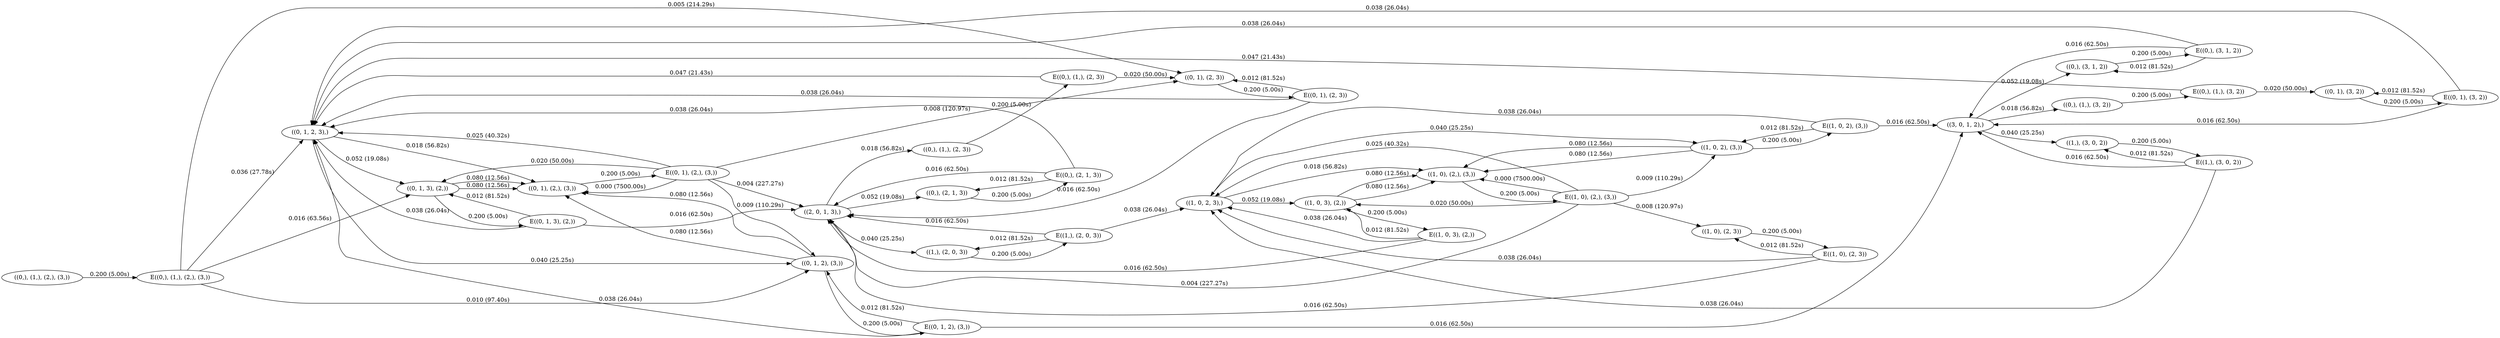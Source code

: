 digraph markov_chain { 
rankdir=LR;
"((0,), (1,), (2,), (3,))" -> "E((0,), (1,), (2,), (3,))" [ label = "0.200 (5.00s)" ]; 
"E((0,), (1,), (2,), (3,))" -> "((0, 1, 2, 3),)" [label = "0.036 (27.78s)" ]; 
"E((0,), (1,), (2,), (3,))" -> "((0, 1, 3), (2,))" [label = "0.016 (63.56s)" ]; 
"E((0,), (1,), (2,), (3,))" -> "((0, 1, 2), (3,))" [label = "0.010 (97.40s)" ]; 
"E((0,), (1,), (2,), (3,))" -> "((0, 1), (2, 3))" [label = "0.005 (214.29s)" ]; 
"((0, 1, 2, 3),)" -> "((0, 1), (2,), (3,))" [ label = "0.018 (56.82s)" ]; 
"((0, 1, 2, 3),)" -> "((0, 1, 2), (3,))" [ label = "0.040 (25.25s)" ]; 
"((0, 1, 2, 3),)" -> "((0, 1, 3), (2,))" [ label = "0.052 (19.08s)" ]; 
"((0, 1), (2, 3))" -> "E((0, 1), (2, 3))" [ label = "0.200 (5.00s)" ]; 
"E((0, 1), (2, 3))" -> "((0, 1, 2, 3),)" [label = "0.038 (26.04s)" ]; 
"E((0, 1), (2, 3))" -> "((0, 1), (2, 3))" [label = "0.012 (81.52s)" ]; 
"E((0, 1), (2, 3))" -> "((2, 0, 1, 3),)" [label = "0.016 (62.50s)" ]; 
"((0, 1, 2), (3,))" -> "E((0, 1, 2), (3,))" [ label = "0.200 (5.00s)" ]; 
"E((0, 1, 2), (3,))" -> "((0, 1, 2, 3),)" [label = "0.038 (26.04s)" ]; 
"E((0, 1, 2), (3,))" -> "((3, 0, 1, 2),)" [label = "0.016 (62.50s)" ]; 
"E((0, 1, 2), (3,))" -> "((0, 1, 2), (3,))" [label = "0.012 (81.52s)" ]; 
"((0, 1, 2), (3,))" -> "((0, 1), (2,), (3,))" [ label = "0.080 (12.56s)" ]; 
"((0, 1, 2), (3,))" -> "((0, 1), (2,), (3,))" [ label = "0.080 (12.56s)" ]; 
"((2, 0, 1, 3),)" -> "((1,), (2, 0, 3))" [ label = "0.040 (25.25s)" ]; 
"((2, 0, 1, 3),)" -> "((0,), (1,), (2, 3))" [ label = "0.018 (56.82s)" ]; 
"((2, 0, 1, 3),)" -> "((0,), (2, 1, 3))" [ label = "0.052 (19.08s)" ]; 
"((0, 1), (2,), (3,))" -> "E((0, 1), (2,), (3,))" [ label = "0.200 (5.00s)" ]; 
"E((0, 1), (2,), (3,))" -> "((0, 1, 2, 3),)" [label = "0.025 (40.32s)" ]; 
"E((0, 1), (2,), (3,))" -> "((0, 1), (2, 3))" [label = "0.008 (120.97s)" ]; 
"E((0, 1), (2,), (3,))" -> "((0, 1, 3), (2,))" [label = "0.020 (50.00s)" ]; 
"E((0, 1), (2,), (3,))" -> "((2, 0, 1, 3),)" [label = "0.004 (227.27s)" ]; 
"E((0, 1), (2,), (3,))" -> "((0, 1, 2), (3,))" [label = "0.009 (110.29s)" ]; 
"E((0, 1), (2,), (3,))" -> "((0, 1), (2,), (3,))" [label = "0.000 (7500.00s)" ]; 
"((0, 1, 3), (2,))" -> "E((0, 1, 3), (2,))" [ label = "0.200 (5.00s)" ]; 
"E((0, 1, 3), (2,))" -> "((0, 1, 2, 3),)" [label = "0.038 (26.04s)" ]; 
"E((0, 1, 3), (2,))" -> "((0, 1, 3), (2,))" [label = "0.012 (81.52s)" ]; 
"E((0, 1, 3), (2,))" -> "((2, 0, 1, 3),)" [label = "0.016 (62.50s)" ]; 
"((0, 1, 3), (2,))" -> "((0, 1), (2,), (3,))" [ label = "0.080 (12.56s)" ]; 
"((0, 1, 3), (2,))" -> "((0, 1), (2,), (3,))" [ label = "0.080 (12.56s)" ]; 
"((3, 0, 1, 2),)" -> "((1,), (3, 0, 2))" [ label = "0.040 (25.25s)" ]; 
"((3, 0, 1, 2),)" -> "((0,), (1,), (3, 2))" [ label = "0.018 (56.82s)" ]; 
"((3, 0, 1, 2),)" -> "((0,), (3, 1, 2))" [ label = "0.052 (19.08s)" ]; 
"((1,), (2, 0, 3))" -> "E((1,), (2, 0, 3))" [ label = "0.200 (5.00s)" ]; 
"E((1,), (2, 0, 3))" -> "((1,), (2, 0, 3))" [label = "0.012 (81.52s)" ]; 
"E((1,), (2, 0, 3))" -> "((1, 0, 2, 3),)" [label = "0.038 (26.04s)" ]; 
"E((1,), (2, 0, 3))" -> "((2, 0, 1, 3),)" [label = "0.016 (62.50s)" ]; 
"((0,), (2, 1, 3))" -> "E((0,), (2, 1, 3))" [ label = "0.200 (5.00s)" ]; 
"E((0,), (2, 1, 3))" -> "((0, 1, 2, 3),)" [label = "0.038 (26.04s)" ]; 
"E((0,), (2, 1, 3))" -> "((0,), (2, 1, 3))" [label = "0.012 (81.52s)" ]; 
"E((0,), (2, 1, 3))" -> "((2, 0, 1, 3),)" [label = "0.016 (62.50s)" ]; 
"((1,), (3, 0, 2))" -> "E((1,), (3, 0, 2))" [ label = "0.200 (5.00s)" ]; 
"E((1,), (3, 0, 2))" -> "((1, 0, 2, 3),)" [label = "0.038 (26.04s)" ]; 
"E((1,), (3, 0, 2))" -> "((3, 0, 1, 2),)" [label = "0.016 (62.50s)" ]; 
"E((1,), (3, 0, 2))" -> "((1,), (3, 0, 2))" [label = "0.012 (81.52s)" ]; 
"((0,), (3, 1, 2))" -> "E((0,), (3, 1, 2))" [ label = "0.200 (5.00s)" ]; 
"E((0,), (3, 1, 2))" -> "((0, 1, 2, 3),)" [label = "0.038 (26.04s)" ]; 
"E((0,), (3, 1, 2))" -> "((3, 0, 1, 2),)" [label = "0.016 (62.50s)" ]; 
"E((0,), (3, 1, 2))" -> "((0,), (3, 1, 2))" [label = "0.012 (81.52s)" ]; 
"((0,), (1,), (2, 3))" -> "E((0,), (1,), (2, 3))" [ label = "0.200 (5.00s)" ]; 
"E((0,), (1,), (2, 3))" -> "((0, 1), (2, 3))" [label = "0.020 (50.00s)" ]; 
"E((0,), (1,), (2, 3))" -> "((0, 1, 2, 3),)" [label = "0.047 (21.43s)" ]; 
"((1, 0, 2, 3),)" -> "((1, 0, 3), (2,))" [ label = "0.052 (19.08s)" ]; 
"((1, 0, 2, 3),)" -> "((1, 0), (2,), (3,))" [ label = "0.018 (56.82s)" ]; 
"((1, 0, 2, 3),)" -> "((1, 0, 2), (3,))" [ label = "0.040 (25.25s)" ]; 
"((0,), (1,), (3, 2))" -> "E((0,), (1,), (3, 2))" [ label = "0.200 (5.00s)" ]; 
"E((0,), (1,), (3, 2))" -> "((0, 1, 2, 3),)" [label = "0.047 (21.43s)" ]; 
"E((0,), (1,), (3, 2))" -> "((0, 1), (3, 2))" [label = "0.020 (50.00s)" ]; 
"((1, 0, 2), (3,))" -> "E((1, 0, 2), (3,))" [ label = "0.200 (5.00s)" ]; 
"E((1, 0, 2), (3,))" -> "((1, 0, 2, 3),)" [label = "0.038 (26.04s)" ]; 
"E((1, 0, 2), (3,))" -> "((3, 0, 1, 2),)" [label = "0.016 (62.50s)" ]; 
"E((1, 0, 2), (3,))" -> "((1, 0, 2), (3,))" [label = "0.012 (81.52s)" ]; 
"((1, 0, 2), (3,))" -> "((1, 0), (2,), (3,))" [ label = "0.080 (12.56s)" ]; 
"((1, 0, 2), (3,))" -> "((1, 0), (2,), (3,))" [ label = "0.080 (12.56s)" ]; 
"((1, 0, 3), (2,))" -> "E((1, 0, 3), (2,))" [ label = "0.200 (5.00s)" ]; 
"E((1, 0, 3), (2,))" -> "((1, 0, 3), (2,))" [label = "0.012 (81.52s)" ]; 
"E((1, 0, 3), (2,))" -> "((1, 0, 2, 3),)" [label = "0.038 (26.04s)" ]; 
"E((1, 0, 3), (2,))" -> "((2, 0, 1, 3),)" [label = "0.016 (62.50s)" ]; 
"((1, 0, 3), (2,))" -> "((1, 0), (2,), (3,))" [ label = "0.080 (12.56s)" ]; 
"((1, 0, 3), (2,))" -> "((1, 0), (2,), (3,))" [ label = "0.080 (12.56s)" ]; 
"((1, 0), (2,), (3,))" -> "E((1, 0), (2,), (3,))" [ label = "0.200 (5.00s)" ]; 
"E((1, 0), (2,), (3,))" -> "((1, 0, 2, 3),)" [label = "0.025 (40.32s)" ]; 
"E((1, 0), (2,), (3,))" -> "((2, 0, 1, 3),)" [label = "0.004 (227.27s)" ]; 
"E((1, 0), (2,), (3,))" -> "((1, 0, 2), (3,))" [label = "0.009 (110.29s)" ]; 
"E((1, 0), (2,), (3,))" -> "((1, 0), (2, 3))" [label = "0.008 (120.97s)" ]; 
"E((1, 0), (2,), (3,))" -> "((1, 0, 3), (2,))" [label = "0.020 (50.00s)" ]; 
"E((1, 0), (2,), (3,))" -> "((1, 0), (2,), (3,))" [label = "0.000 (7500.00s)" ]; 
"((0, 1), (3, 2))" -> "E((0, 1), (3, 2))" [ label = "0.200 (5.00s)" ]; 
"E((0, 1), (3, 2))" -> "((0, 1, 2, 3),)" [label = "0.038 (26.04s)" ]; 
"E((0, 1), (3, 2))" -> "((3, 0, 1, 2),)" [label = "0.016 (62.50s)" ]; 
"E((0, 1), (3, 2))" -> "((0, 1), (3, 2))" [label = "0.012 (81.52s)" ]; 
"((1, 0), (2, 3))" -> "E((1, 0), (2, 3))" [ label = "0.200 (5.00s)" ]; 
"E((1, 0), (2, 3))" -> "((1, 0), (2, 3))" [label = "0.012 (81.52s)" ]; 
"E((1, 0), (2, 3))" -> "((1, 0, 2, 3),)" [label = "0.038 (26.04s)" ]; 
"E((1, 0), (2, 3))" -> "((2, 0, 1, 3),)" [label = "0.016 (62.50s)" ]; 
}
